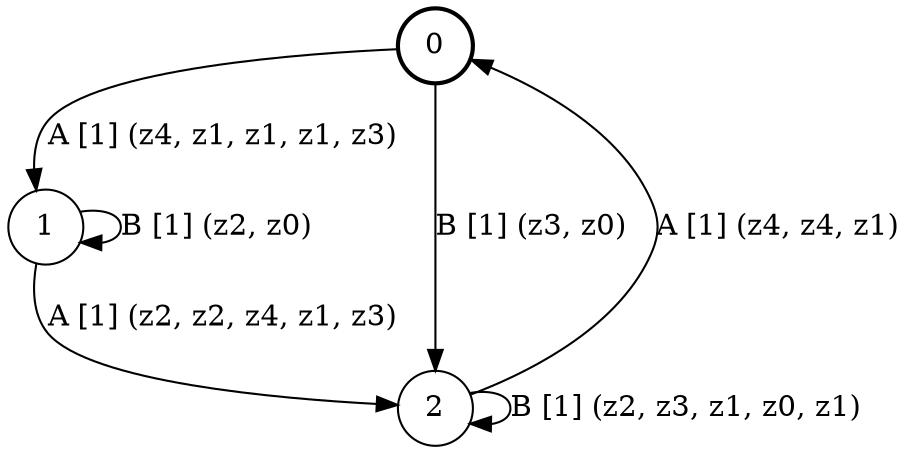 # generated file, don't try to modify
# command: dot -Tpng <filename> > tree.png
digraph Automaton {
    node [shape = circle];
    0 [style = "bold"];
    0 -> 1 [label = "A [1] (z4, z1, z1, z1, z3) "];
    0 -> 2 [label = "B [1] (z3, z0) "];
    1 -> 2 [label = "A [1] (z2, z2, z4, z1, z3) "];
    1 -> 1 [label = "B [1] (z2, z0) "];
    2 -> 0 [label = "A [1] (z4, z4, z1) "];
    2 -> 2 [label = "B [1] (z2, z3, z1, z0, z1) "];
}
